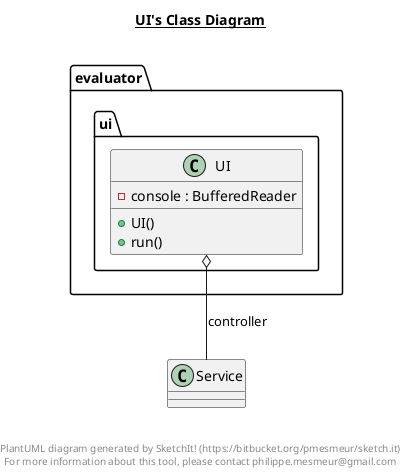 @startuml

title __UI's Class Diagram__\n

  package evaluator {
    package evaluator.ui {
      class UI {
          - console : BufferedReader
          + UI()
          + run()
      }
    }
  }
  

  UI o-- Service : controller


right footer


PlantUML diagram generated by SketchIt! (https://bitbucket.org/pmesmeur/sketch.it)
For more information about this tool, please contact philippe.mesmeur@gmail.com
endfooter

@enduml
